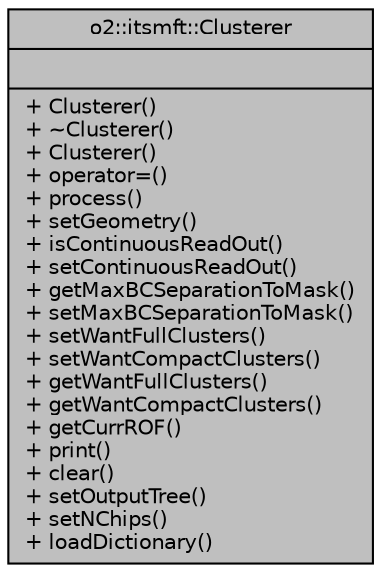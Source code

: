 digraph "o2::itsmft::Clusterer"
{
 // INTERACTIVE_SVG=YES
  bgcolor="transparent";
  edge [fontname="Helvetica",fontsize="10",labelfontname="Helvetica",labelfontsize="10"];
  node [fontname="Helvetica",fontsize="10",shape=record];
  Node1 [label="{o2::itsmft::Clusterer\n||+ Clusterer()\l+ ~Clusterer()\l+ Clusterer()\l+ operator=()\l+ process()\l+ setGeometry()\l+ isContinuousReadOut()\l+ setContinuousReadOut()\l+ getMaxBCSeparationToMask()\l+ setMaxBCSeparationToMask()\l+ setWantFullClusters()\l+ setWantCompactClusters()\l+ getWantFullClusters()\l+ getWantCompactClusters()\l+ getCurrROF()\l+ print()\l+ clear()\l+ setOutputTree()\l+ setNChips()\l+ loadDictionary()\l}",height=0.2,width=0.4,color="black", fillcolor="grey75", style="filled", fontcolor="black"];
}
